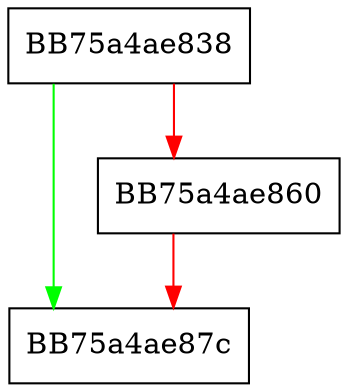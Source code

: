 digraph _Change_array {
  node [shape="box"];
  graph [splines=ortho];
  BB75a4ae838 -> BB75a4ae87c [color="green"];
  BB75a4ae838 -> BB75a4ae860 [color="red"];
  BB75a4ae860 -> BB75a4ae87c [color="red"];
}